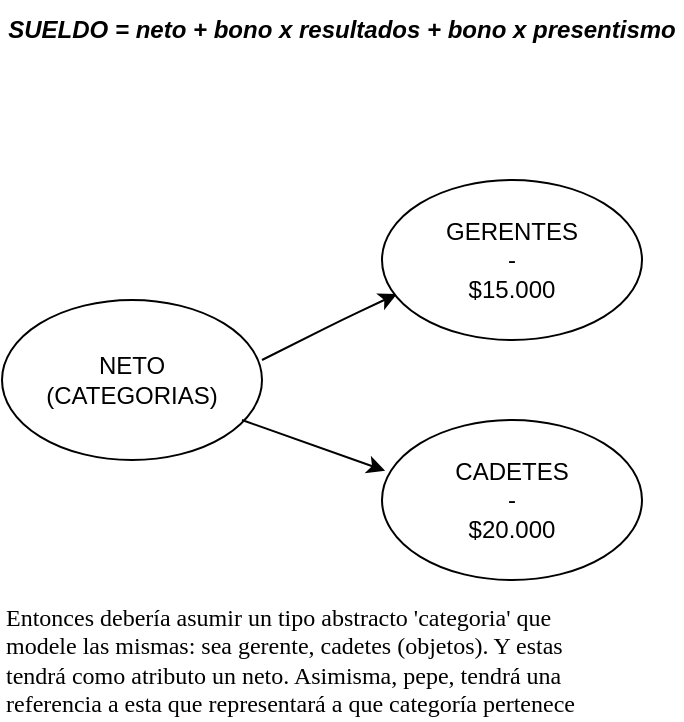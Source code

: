 <mxfile>
    <diagram id="2vCs8MfiK8aJ5e3EdZrz" name="Page-1">
        <mxGraphModel dx="368" dy="607" grid="1" gridSize="10" guides="1" tooltips="1" connect="1" arrows="1" fold="1" page="1" pageScale="1" pageWidth="850" pageHeight="1100" math="0" shadow="0">
            <root>
                <mxCell id="0"/>
                <mxCell id="1" parent="0"/>
                <mxCell id="17" value="SUELDO = &lt;font style=&quot;color: light-dark(rgb(0, 0, 0), rgb(255, 51, 51));&quot;&gt;neto &lt;/font&gt;+ &lt;font style=&quot;color: light-dark(rgb(0, 0, 0), rgb(0, 255, 0));&quot;&gt;bono &lt;/font&gt;x resultados + bono x presentismo" style="text;align=center;html=1;verticalAlign=middle;whiteSpace=wrap;rounded=0;fontStyle=3" vertex="1" parent="1">
                    <mxGeometry x="10" y="70" width="340" height="30" as="geometry"/>
                </mxCell>
                <mxCell id="24" value="&lt;span&gt;&lt;font style=&quot;color: light-dark(rgb(0, 0, 0), rgb(255, 51, 51));&quot;&gt;NETO&lt;/font&gt;&lt;/span&gt;&lt;div style=&quot;scrollbar-color: rgb(75, 75, 75) rgb(27, 29, 30);&quot;&gt;&lt;font style=&quot;color: light-dark(rgb(0, 0, 0), rgb(255, 51, 51));&quot;&gt;(CATEGORIAS)&lt;/font&gt;&lt;/div&gt;" style="ellipse;whiteSpace=wrap;html=1;" vertex="1" parent="1">
                    <mxGeometry x="10" y="220" width="130" height="80" as="geometry"/>
                </mxCell>
                <mxCell id="25" value="" style="edgeStyle=none;orthogonalLoop=1;jettySize=auto;html=1;entryX=0.057;entryY=0.713;entryDx=0;entryDy=0;entryPerimeter=0;" edge="1" parent="1" target="26">
                    <mxGeometry width="80" relative="1" as="geometry">
                        <mxPoint x="140" y="250" as="sourcePoint"/>
                        <mxPoint x="200" y="220" as="targetPoint"/>
                        <Array as="points">
                            <mxPoint x="180" y="230"/>
                        </Array>
                    </mxGeometry>
                </mxCell>
                <mxCell id="26" value="GERENTES&lt;div&gt;-&lt;/div&gt;&lt;div&gt;$15.000&lt;/div&gt;" style="ellipse;whiteSpace=wrap;html=1;" vertex="1" parent="1">
                    <mxGeometry x="200" y="160" width="130" height="80" as="geometry"/>
                </mxCell>
                <mxCell id="27" value="CADETES&lt;div&gt;-&lt;/div&gt;&lt;div&gt;$20.000&lt;/div&gt;" style="ellipse;whiteSpace=wrap;html=1;" vertex="1" parent="1">
                    <mxGeometry x="200" y="280" width="130" height="80" as="geometry"/>
                </mxCell>
                <mxCell id="29" value="" style="edgeStyle=none;orthogonalLoop=1;jettySize=auto;html=1;entryX=0.012;entryY=0.317;entryDx=0;entryDy=0;entryPerimeter=0;" edge="1" parent="1" target="27">
                    <mxGeometry width="80" relative="1" as="geometry">
                        <mxPoint x="130" y="280" as="sourcePoint"/>
                        <mxPoint x="210" y="280" as="targetPoint"/>
                        <Array as="points"/>
                    </mxGeometry>
                </mxCell>
                <mxCell id="30" value="Entonces debería asumir un tipo abstracto &#39;categoria&#39; que modele las mismas: sea gerente, cadetes (objetos). Y estas tendrá como atributo un neto. Asimisma, pepe, tendrá una referencia a esta que representará a que categoría pertenece" style="text;strokeColor=none;align=left;fillColor=none;html=1;verticalAlign=middle;whiteSpace=wrap;rounded=0;fontFamily=Verdana;fontSize=12;" vertex="1" parent="1">
                    <mxGeometry x="10" y="370" width="310" height="60" as="geometry"/>
                </mxCell>
            </root>
        </mxGraphModel>
    </diagram>
</mxfile>